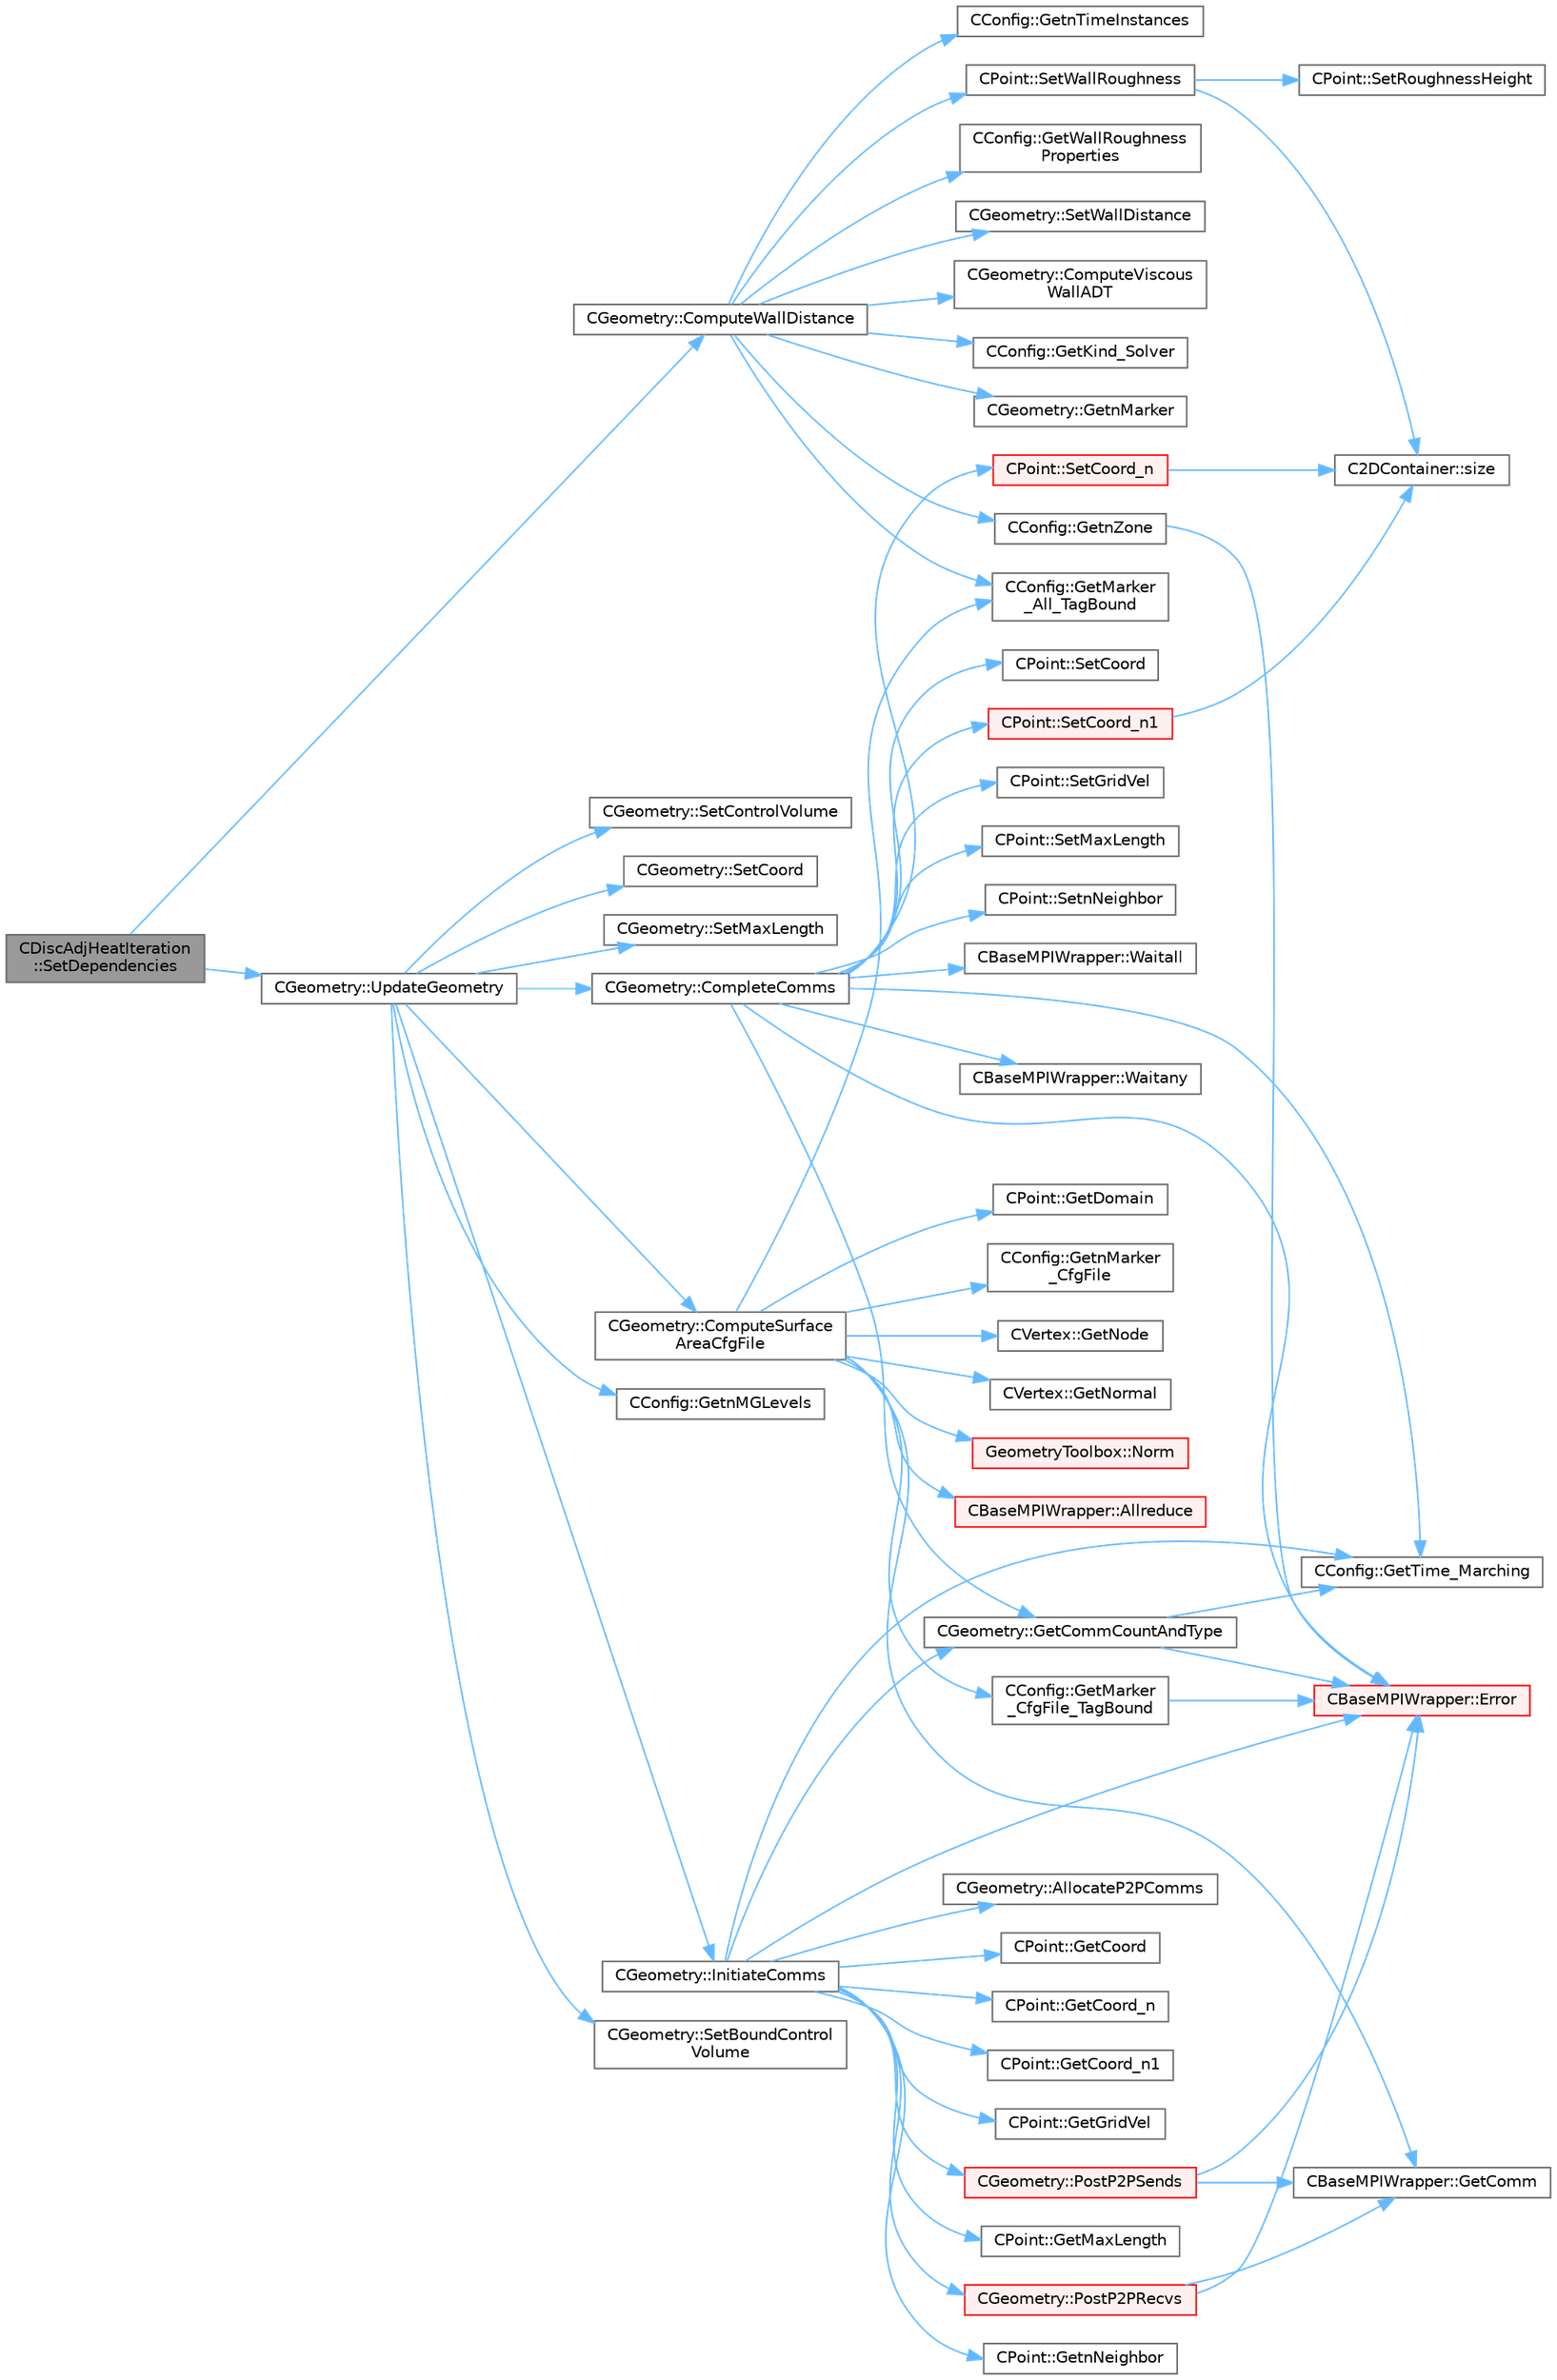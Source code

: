 digraph "CDiscAdjHeatIteration::SetDependencies"
{
 // LATEX_PDF_SIZE
  bgcolor="transparent";
  edge [fontname=Helvetica,fontsize=10,labelfontname=Helvetica,labelfontsize=10];
  node [fontname=Helvetica,fontsize=10,shape=box,height=0.2,width=0.4];
  rankdir="LR";
  Node1 [id="Node000001",label="CDiscAdjHeatIteration\l::SetDependencies",height=0.2,width=0.4,color="gray40", fillcolor="grey60", style="filled", fontcolor="black",tooltip="Compute necessary variables that depend on the conservative variables or the mesh node positions (e...."];
  Node1 -> Node2 [id="edge1_Node000001_Node000002",color="steelblue1",style="solid",tooltip=" "];
  Node2 [id="Node000002",label="CGeometry::ComputeWallDistance",height=0.2,width=0.4,color="grey40", fillcolor="white", style="filled",URL="$classCGeometry.html#a284247f13458eb39bc678dff5e0c7112",tooltip="Compute the distances to the closest vertex on viscous walls over the entire domain."];
  Node2 -> Node3 [id="edge2_Node000002_Node000003",color="steelblue1",style="solid",tooltip=" "];
  Node3 [id="Node000003",label="CGeometry::ComputeViscous\lWallADT",height=0.2,width=0.4,color="grey40", fillcolor="white", style="filled",URL="$classCGeometry.html#ab6cdb13f2a66a34caccc70c4b3841cec",tooltip="Compute an ADT including the coordinates of all viscous markers."];
  Node2 -> Node4 [id="edge3_Node000002_Node000004",color="steelblue1",style="solid",tooltip=" "];
  Node4 [id="Node000004",label="CConfig::GetKind_Solver",height=0.2,width=0.4,color="grey40", fillcolor="white", style="filled",URL="$classCConfig.html#a77312cf52a5ba2cc1239b7cee6fce7a7",tooltip="Governing equations of the flow (it can be different from the run time equation)."];
  Node2 -> Node5 [id="edge4_Node000002_Node000005",color="steelblue1",style="solid",tooltip=" "];
  Node5 [id="Node000005",label="CConfig::GetMarker\l_All_TagBound",height=0.2,width=0.4,color="grey40", fillcolor="white", style="filled",URL="$classCConfig.html#ab8c9c1f45950a29355be4ff357049440",tooltip="Get the index of the surface defined in the geometry file."];
  Node2 -> Node6 [id="edge5_Node000002_Node000006",color="steelblue1",style="solid",tooltip=" "];
  Node6 [id="Node000006",label="CGeometry::GetnMarker",height=0.2,width=0.4,color="grey40", fillcolor="white", style="filled",URL="$classCGeometry.html#ad2f9fe832b72d5a032d709d25879bbd2",tooltip="Get number of markers."];
  Node2 -> Node7 [id="edge6_Node000002_Node000007",color="steelblue1",style="solid",tooltip=" "];
  Node7 [id="Node000007",label="CConfig::GetnTimeInstances",height=0.2,width=0.4,color="grey40", fillcolor="white", style="filled",URL="$classCConfig.html#a6ae9111090db52de2f8f07f77d6416d5",tooltip="Retrieves the number of periodic time instances for Harmonic Balance."];
  Node2 -> Node8 [id="edge7_Node000002_Node000008",color="steelblue1",style="solid",tooltip=" "];
  Node8 [id="Node000008",label="CConfig::GetnZone",height=0.2,width=0.4,color="grey40", fillcolor="white", style="filled",URL="$classCConfig.html#a39ff50a0f3deda9134f1c44b4d5053b7",tooltip="Gets the number of zones in the mesh file."];
  Node8 -> Node9 [id="edge8_Node000008_Node000009",color="steelblue1",style="solid",tooltip=" "];
  Node9 [id="Node000009",label="CBaseMPIWrapper::Error",height=0.2,width=0.4,color="red", fillcolor="#FFF0F0", style="filled",URL="$classCBaseMPIWrapper.html#a04457c47629bda56704e6a8804833eeb",tooltip=" "];
  Node2 -> Node11 [id="edge9_Node000002_Node000011",color="steelblue1",style="solid",tooltip=" "];
  Node11 [id="Node000011",label="CConfig::GetWallRoughness\lProperties",height=0.2,width=0.4,color="grey40", fillcolor="white", style="filled",URL="$classCConfig.html#a894eb084ee6db70a6e274ac071c2a194",tooltip="Get the type of wall and roughness height on a wall boundary (Heatflux or Isothermal)."];
  Node2 -> Node12 [id="edge10_Node000002_Node000012",color="steelblue1",style="solid",tooltip=" "];
  Node12 [id="Node000012",label="CGeometry::SetWallDistance",height=0.2,width=0.4,color="grey40", fillcolor="white", style="filled",URL="$classCGeometry.html#aff06dccf3d6d20b51c62ff13443e23e3",tooltip="Reduce the wall distance based on an previously constructed ADT."];
  Node2 -> Node13 [id="edge11_Node000002_Node000013",color="steelblue1",style="solid",tooltip=" "];
  Node13 [id="Node000013",label="CPoint::SetWallRoughness",height=0.2,width=0.4,color="grey40", fillcolor="white", style="filled",URL="$classCPoint.html#a36442ada0dbc716be6e3c9222f9721df",tooltip="Set wall roughnesses according to stored closest wall information."];
  Node13 -> Node14 [id="edge12_Node000013_Node000014",color="steelblue1",style="solid",tooltip=" "];
  Node14 [id="Node000014",label="CPoint::SetRoughnessHeight",height=0.2,width=0.4,color="grey40", fillcolor="white", style="filled",URL="$classCPoint.html#a49cf16f2b24d3e30ecff93a48ae70b7b",tooltip="Set the value of the distance to the nearest wall."];
  Node13 -> Node15 [id="edge13_Node000013_Node000015",color="steelblue1",style="solid",tooltip=" "];
  Node15 [id="Node000015",label="C2DContainer::size",height=0.2,width=0.4,color="grey40", fillcolor="white", style="filled",URL="$classC2DContainer.html#a8278113dbcf54123f9852e7e44583759",tooltip=" "];
  Node1 -> Node16 [id="edge14_Node000001_Node000016",color="steelblue1",style="solid",tooltip=" "];
  Node16 [id="Node000016",label="CGeometry::UpdateGeometry",height=0.2,width=0.4,color="grey40", fillcolor="white", style="filled",URL="$classCGeometry.html#a19a4ef04ee51e37dc80cebf429e71a55",tooltip="Update the multi-grid structure and the wall-distance."];
  Node16 -> Node17 [id="edge15_Node000016_Node000017",color="steelblue1",style="solid",tooltip=" "];
  Node17 [id="Node000017",label="CGeometry::CompleteComms",height=0.2,width=0.4,color="grey40", fillcolor="white", style="filled",URL="$classCGeometry.html#a98e23b4abe55aaf85fb4350e6ccbc32e",tooltip="Routine to complete the set of non-blocking communications launched by InitiateComms() and unpacking ..."];
  Node17 -> Node9 [id="edge16_Node000017_Node000009",color="steelblue1",style="solid",tooltip=" "];
  Node17 -> Node18 [id="edge17_Node000017_Node000018",color="steelblue1",style="solid",tooltip=" "];
  Node18 [id="Node000018",label="CGeometry::GetCommCountAndType",height=0.2,width=0.4,color="grey40", fillcolor="white", style="filled",URL="$classCGeometry.html#a89bd3c70a6664228affca3fe7c870e8b",tooltip="Helper function to define the type and number of variables per point for each communication type."];
  Node18 -> Node9 [id="edge18_Node000018_Node000009",color="steelblue1",style="solid",tooltip=" "];
  Node18 -> Node19 [id="edge19_Node000018_Node000019",color="steelblue1",style="solid",tooltip=" "];
  Node19 [id="Node000019",label="CConfig::GetTime_Marching",height=0.2,width=0.4,color="grey40", fillcolor="white", style="filled",URL="$classCConfig.html#ac47e04d76ce865893a94dcedd3c9b6a5",tooltip="Provides information about the time integration, and change the write in the output files information..."];
  Node17 -> Node19 [id="edge20_Node000017_Node000019",color="steelblue1",style="solid",tooltip=" "];
  Node17 -> Node20 [id="edge21_Node000017_Node000020",color="steelblue1",style="solid",tooltip=" "];
  Node20 [id="Node000020",label="CPoint::SetCoord",height=0.2,width=0.4,color="grey40", fillcolor="white", style="filled",URL="$classCPoint.html#af3545cace579269797a534b6a10a42e1",tooltip="Set the coordinates for the control volume."];
  Node17 -> Node21 [id="edge22_Node000017_Node000021",color="steelblue1",style="solid",tooltip=" "];
  Node21 [id="Node000021",label="CPoint::SetCoord_n",height=0.2,width=0.4,color="red", fillcolor="#FFF0F0", style="filled",URL="$classCPoint.html#ae01b3a0ffa94ce8b8ed6d1267b2fd7cf",tooltip="Set the coordinates of the control volume at time n to the ones in Coord."];
  Node21 -> Node15 [id="edge23_Node000021_Node000015",color="steelblue1",style="solid",tooltip=" "];
  Node17 -> Node24 [id="edge24_Node000017_Node000024",color="steelblue1",style="solid",tooltip=" "];
  Node24 [id="Node000024",label="CPoint::SetCoord_n1",height=0.2,width=0.4,color="red", fillcolor="#FFF0F0", style="filled",URL="$classCPoint.html#a302a4933af6a0ea9c1bbda0aca8c5539",tooltip="Set the coordinates of the control volume at time n-1 to the ones in Coord_n."];
  Node24 -> Node15 [id="edge25_Node000024_Node000015",color="steelblue1",style="solid",tooltip=" "];
  Node17 -> Node25 [id="edge26_Node000017_Node000025",color="steelblue1",style="solid",tooltip=" "];
  Node25 [id="Node000025",label="CPoint::SetGridVel",height=0.2,width=0.4,color="grey40", fillcolor="white", style="filled",URL="$classCPoint.html#accb2a44a58e7fc7a0e0f2a029cacc257",tooltip="Set the value of the grid velocity at the point."];
  Node17 -> Node26 [id="edge27_Node000017_Node000026",color="steelblue1",style="solid",tooltip=" "];
  Node26 [id="Node000026",label="CPoint::SetMaxLength",height=0.2,width=0.4,color="grey40", fillcolor="white", style="filled",URL="$classCPoint.html#a17e40f832d4f8cea14f170e6d67beefb",tooltip="Set the max cell-center to cell-center length."];
  Node17 -> Node27 [id="edge28_Node000017_Node000027",color="steelblue1",style="solid",tooltip=" "];
  Node27 [id="Node000027",label="CPoint::SetnNeighbor",height=0.2,width=0.4,color="grey40", fillcolor="white", style="filled",URL="$classCPoint.html#a28f69d74670361558e0fd31947cec519",tooltip="Set the number of neighbor (artificial dissipation)."];
  Node17 -> Node28 [id="edge29_Node000017_Node000028",color="steelblue1",style="solid",tooltip=" "];
  Node28 [id="Node000028",label="CBaseMPIWrapper::Waitall",height=0.2,width=0.4,color="grey40", fillcolor="white", style="filled",URL="$classCBaseMPIWrapper.html#a01c02f8c0c799ccd15023f0c2c3cae27",tooltip=" "];
  Node17 -> Node29 [id="edge30_Node000017_Node000029",color="steelblue1",style="solid",tooltip=" "];
  Node29 [id="Node000029",label="CBaseMPIWrapper::Waitany",height=0.2,width=0.4,color="grey40", fillcolor="white", style="filled",URL="$classCBaseMPIWrapper.html#a5f4a1382f625fbbfb2c6224a87591825",tooltip=" "];
  Node16 -> Node30 [id="edge31_Node000016_Node000030",color="steelblue1",style="solid",tooltip=" "];
  Node30 [id="Node000030",label="CGeometry::ComputeSurface\lAreaCfgFile",height=0.2,width=0.4,color="grey40", fillcolor="white", style="filled",URL="$classCGeometry.html#a2279bf9ab2a161f5f937698d469cb6ab",tooltip="Compute the surface area of all global markers."];
  Node30 -> Node31 [id="edge32_Node000030_Node000031",color="steelblue1",style="solid",tooltip=" "];
  Node31 [id="Node000031",label="CBaseMPIWrapper::Allreduce",height=0.2,width=0.4,color="red", fillcolor="#FFF0F0", style="filled",URL="$classCBaseMPIWrapper.html#a381d4b3738c09d92ee1ae9f89715b541",tooltip=" "];
  Node30 -> Node33 [id="edge33_Node000030_Node000033",color="steelblue1",style="solid",tooltip=" "];
  Node33 [id="Node000033",label="CBaseMPIWrapper::GetComm",height=0.2,width=0.4,color="grey40", fillcolor="white", style="filled",URL="$classCBaseMPIWrapper.html#a8154391fc3522954802889d81d4ef5da",tooltip=" "];
  Node30 -> Node34 [id="edge34_Node000030_Node000034",color="steelblue1",style="solid",tooltip=" "];
  Node34 [id="Node000034",label="CPoint::GetDomain",height=0.2,width=0.4,color="grey40", fillcolor="white", style="filled",URL="$classCPoint.html#aa58a27b602e47ddcad22ae74a5c6bc81",tooltip="For parallel computation, its indicates if a point must be computed or not."];
  Node30 -> Node5 [id="edge35_Node000030_Node000005",color="steelblue1",style="solid",tooltip=" "];
  Node30 -> Node35 [id="edge36_Node000030_Node000035",color="steelblue1",style="solid",tooltip=" "];
  Node35 [id="Node000035",label="CConfig::GetMarker\l_CfgFile_TagBound",height=0.2,width=0.4,color="grey40", fillcolor="white", style="filled",URL="$classCConfig.html#a20d0e92829df77a109242ea791a32489",tooltip="Get the index in the config information of the marker val_marker."];
  Node35 -> Node9 [id="edge37_Node000035_Node000009",color="steelblue1",style="solid",tooltip=" "];
  Node30 -> Node36 [id="edge38_Node000030_Node000036",color="steelblue1",style="solid",tooltip=" "];
  Node36 [id="Node000036",label="CConfig::GetnMarker\l_CfgFile",height=0.2,width=0.4,color="grey40", fillcolor="white", style="filled",URL="$classCConfig.html#a4c448120a31816c3593e5cfd9a76d1a1",tooltip="Get the total number of boundary markers in the config file."];
  Node30 -> Node37 [id="edge39_Node000030_Node000037",color="steelblue1",style="solid",tooltip=" "];
  Node37 [id="Node000037",label="CVertex::GetNode",height=0.2,width=0.4,color="grey40", fillcolor="white", style="filled",URL="$classCVertex.html#ad568da06e7191358d3a09a1bee71cdb5",tooltip="Get the node of the vertex."];
  Node30 -> Node38 [id="edge40_Node000030_Node000038",color="steelblue1",style="solid",tooltip=" "];
  Node38 [id="Node000038",label="CVertex::GetNormal",height=0.2,width=0.4,color="grey40", fillcolor="white", style="filled",URL="$classCVertex.html#a57cacfe764770e6c0e54c278cb584f7c",tooltip="Copy the the normal vector of a face."];
  Node30 -> Node39 [id="edge41_Node000030_Node000039",color="steelblue1",style="solid",tooltip=" "];
  Node39 [id="Node000039",label="GeometryToolbox::Norm",height=0.2,width=0.4,color="red", fillcolor="#FFF0F0", style="filled",URL="$group__GeometryToolbox.html#gad8b24e50333c9a8378f7abf18222f36a",tooltip=" "];
  Node16 -> Node43 [id="edge42_Node000016_Node000043",color="steelblue1",style="solid",tooltip=" "];
  Node43 [id="Node000043",label="CConfig::GetnMGLevels",height=0.2,width=0.4,color="grey40", fillcolor="white", style="filled",URL="$classCConfig.html#a15a61a6f9a1d415c3509018f4916c5c1",tooltip="Get the number of multigrid levels."];
  Node16 -> Node44 [id="edge43_Node000016_Node000044",color="steelblue1",style="solid",tooltip=" "];
  Node44 [id="Node000044",label="CGeometry::InitiateComms",height=0.2,width=0.4,color="grey40", fillcolor="white", style="filled",URL="$classCGeometry.html#a40ce655ee42332e9bbfd25282b9100d6",tooltip="Routine to load a geometric quantity into the data structures for MPI point-to-point communication an..."];
  Node44 -> Node45 [id="edge44_Node000044_Node000045",color="steelblue1",style="solid",tooltip=" "];
  Node45 [id="Node000045",label="CGeometry::AllocateP2PComms",height=0.2,width=0.4,color="grey40", fillcolor="white", style="filled",URL="$classCGeometry.html#ab8d78a9f4017431b7542e154f58a7e63",tooltip="Routine to allocate buffers for point-to-point MPI communications. Also called to dynamically realloc..."];
  Node44 -> Node9 [id="edge45_Node000044_Node000009",color="steelblue1",style="solid",tooltip=" "];
  Node44 -> Node18 [id="edge46_Node000044_Node000018",color="steelblue1",style="solid",tooltip=" "];
  Node44 -> Node46 [id="edge47_Node000044_Node000046",color="steelblue1",style="solid",tooltip=" "];
  Node46 [id="Node000046",label="CPoint::GetCoord",height=0.2,width=0.4,color="grey40", fillcolor="white", style="filled",URL="$classCPoint.html#ab16c29dd03911529cd73bf467c313179",tooltip="Get the coordinates dor the control volume."];
  Node44 -> Node47 [id="edge48_Node000044_Node000047",color="steelblue1",style="solid",tooltip=" "];
  Node47 [id="Node000047",label="CPoint::GetCoord_n",height=0.2,width=0.4,color="grey40", fillcolor="white", style="filled",URL="$classCPoint.html#a17e3ce8275b0d1e9ab8e48d82b5d44aa",tooltip="Get the coordinates of the control volume at time n."];
  Node44 -> Node48 [id="edge49_Node000044_Node000048",color="steelblue1",style="solid",tooltip=" "];
  Node48 [id="Node000048",label="CPoint::GetCoord_n1",height=0.2,width=0.4,color="grey40", fillcolor="white", style="filled",URL="$classCPoint.html#ae4d19320c0b6ccec86f48d418407b9c6",tooltip="Get the coordinates of the control volume at time n-1."];
  Node44 -> Node49 [id="edge50_Node000044_Node000049",color="steelblue1",style="solid",tooltip=" "];
  Node49 [id="Node000049",label="CPoint::GetGridVel",height=0.2,width=0.4,color="grey40", fillcolor="white", style="filled",URL="$classCPoint.html#ad7b8ff47f6645f36c9a529073343c097",tooltip="Get the value of the grid velocity at the point."];
  Node44 -> Node50 [id="edge51_Node000044_Node000050",color="steelblue1",style="solid",tooltip=" "];
  Node50 [id="Node000050",label="CPoint::GetMaxLength",height=0.2,width=0.4,color="grey40", fillcolor="white", style="filled",URL="$classCPoint.html#ad0c00c19c17734a270b7569deded9236",tooltip="Get the maximum cell-center to cell-center length."];
  Node44 -> Node51 [id="edge52_Node000044_Node000051",color="steelblue1",style="solid",tooltip=" "];
  Node51 [id="Node000051",label="CPoint::GetnNeighbor",height=0.2,width=0.4,color="grey40", fillcolor="white", style="filled",URL="$classCPoint.html#a49aa3858a7980bdf135f30d835bfebe9",tooltip="Get the number of neighbor of a point."];
  Node44 -> Node19 [id="edge53_Node000044_Node000019",color="steelblue1",style="solid",tooltip=" "];
  Node44 -> Node52 [id="edge54_Node000044_Node000052",color="steelblue1",style="solid",tooltip=" "];
  Node52 [id="Node000052",label="CGeometry::PostP2PRecvs",height=0.2,width=0.4,color="red", fillcolor="#FFF0F0", style="filled",URL="$classCGeometry.html#a0951357cde88070db559d6d2511a515d",tooltip="Routine to launch non-blocking recvs only for all point-to-point communication with neighboring parti..."];
  Node52 -> Node9 [id="edge55_Node000052_Node000009",color="steelblue1",style="solid",tooltip=" "];
  Node52 -> Node33 [id="edge56_Node000052_Node000033",color="steelblue1",style="solid",tooltip=" "];
  Node44 -> Node54 [id="edge57_Node000044_Node000054",color="steelblue1",style="solid",tooltip=" "];
  Node54 [id="Node000054",label="CGeometry::PostP2PSends",height=0.2,width=0.4,color="red", fillcolor="#FFF0F0", style="filled",URL="$classCGeometry.html#a3fd5ef26d01c258616c8bd5f83e345f5",tooltip="Routine to launch a single non-blocking send once the buffer is loaded for a point-to-point commucati..."];
  Node54 -> Node9 [id="edge58_Node000054_Node000009",color="steelblue1",style="solid",tooltip=" "];
  Node54 -> Node33 [id="edge59_Node000054_Node000033",color="steelblue1",style="solid",tooltip=" "];
  Node16 -> Node56 [id="edge60_Node000016_Node000056",color="steelblue1",style="solid",tooltip=" "];
  Node56 [id="Node000056",label="CGeometry::SetBoundControl\lVolume",height=0.2,width=0.4,color="grey40", fillcolor="white", style="filled",URL="$classCGeometry.html#a0b41f8d5d800f92ceb6ade66cc2a158c",tooltip="A virtual member."];
  Node16 -> Node57 [id="edge61_Node000016_Node000057",color="steelblue1",style="solid",tooltip=" "];
  Node57 [id="Node000057",label="CGeometry::SetControlVolume",height=0.2,width=0.4,color="grey40", fillcolor="white", style="filled",URL="$classCGeometry.html#ab6583796f03a4cc6c3db6d7874d7b36f",tooltip="Sets control volume."];
  Node16 -> Node58 [id="edge62_Node000016_Node000058",color="steelblue1",style="solid",tooltip=" "];
  Node58 [id="Node000058",label="CGeometry::SetCoord",height=0.2,width=0.4,color="grey40", fillcolor="white", style="filled",URL="$classCGeometry.html#af535d6a780ca4df33bc04cb828f61048",tooltip="A virtual member."];
  Node16 -> Node59 [id="edge63_Node000016_Node000059",color="steelblue1",style="solid",tooltip=" "];
  Node59 [id="Node000059",label="CGeometry::SetMaxLength",height=0.2,width=0.4,color="grey40", fillcolor="white", style="filled",URL="$classCGeometry.html#a4e68700218f3d58806c0827c64e63599",tooltip="Set max length."];
}
